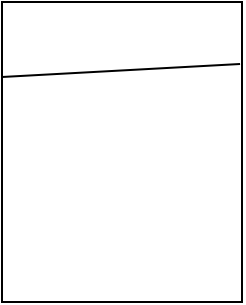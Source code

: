 <mxfile version="28.2.5">
  <diagram name="Page-1" id="cTYWtdolP7wc2bhaRYcu">
    <mxGraphModel dx="1426" dy="743" grid="1" gridSize="10" guides="1" tooltips="1" connect="1" arrows="1" fold="1" page="1" pageScale="1" pageWidth="827" pageHeight="1169" math="0" shadow="0">
      <root>
        <mxCell id="0" />
        <mxCell id="1" parent="0" />
        <mxCell id="vbC_UF0jiG18uzT5zL1x-1" value="" style="rounded=0;whiteSpace=wrap;html=1;" vertex="1" parent="1">
          <mxGeometry x="50" y="48" width="120" height="150" as="geometry" />
        </mxCell>
        <mxCell id="vbC_UF0jiG18uzT5zL1x-2" value="" style="endArrow=none;html=1;rounded=0;entryX=0.992;entryY=0.207;entryDx=0;entryDy=0;entryPerimeter=0;exitX=0;exitY=0.25;exitDx=0;exitDy=0;" edge="1" parent="1" source="vbC_UF0jiG18uzT5zL1x-1" target="vbC_UF0jiG18uzT5zL1x-1">
          <mxGeometry width="50" height="50" relative="1" as="geometry">
            <mxPoint x="50" y="90" as="sourcePoint" />
            <mxPoint x="100" y="40" as="targetPoint" />
          </mxGeometry>
        </mxCell>
      </root>
    </mxGraphModel>
  </diagram>
</mxfile>
